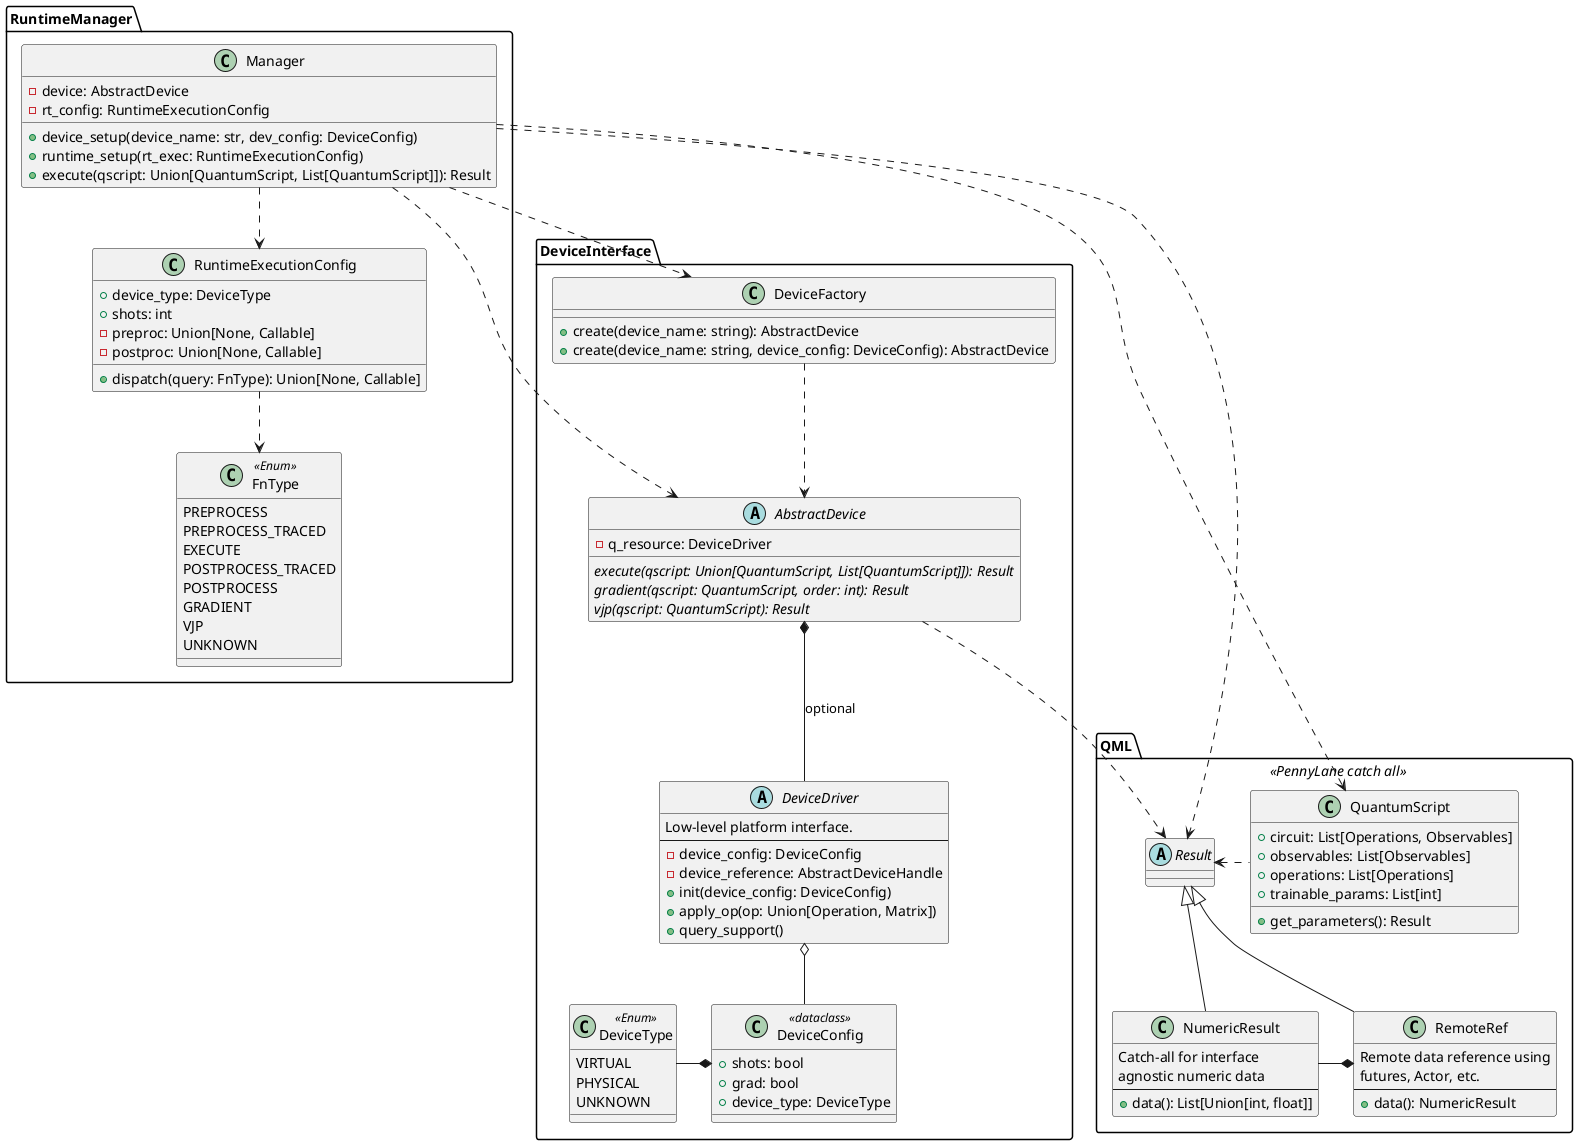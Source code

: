 @startuml

package QML <<PennyLane catch all>> {
    class QuantumScript {
        +circuit: List[Operations, Observables]
        +observables: List[Observables]
        +operations: List[Operations]
        +trainable_params: List[int]
        +get_parameters(): Result
    }

    abstract class Result

    class NumericResult{
        Catch-all for interface\nagnostic numeric data
        --
        +data(): List[Union[int, float]]
    }

    class RemoteRef{
        Remote data reference using
        futures, Actor, etc.
        --
        +data(): NumericResult
    }

    RemoteRef *-l- NumericResult


    Result <|-- NumericResult
    Result <|-- RemoteRef

    QuantumScript .l.> Result
}

package DeviceInterface <<Folder>> {
    class DeviceType <<Enum>>{
        VIRTUAL
        PHYSICAL
        UNKNOWN
    }
    class DeviceConfig <<dataclass>>{
        +shots: bool
        +grad: bool
        +device_type: DeviceType
    }
    abstract class DeviceDriver{
        Low-level platform interface.
        --
        -device_config: DeviceConfig
        -device_reference: AbstractDeviceHandle
        +init(device_config: DeviceConfig)
        +apply_op(op: Union[Operation, Matrix])
        +query_support()
    }

    abstract class AbstractDevice{
        -q_resource: DeviceDriver
        {abstract} execute(qscript: Union[QuantumScript, List[QuantumScript]]): Result
        {abstract} gradient(qscript: QuantumScript, order: int): Result
        {abstract} vjp(qscript: QuantumScript): Result
    }

    DeviceConfig *-l- DeviceType

    AbstractDevice ..> Result
    AbstractDevice *-- DeviceDriver : optional
    DeviceDriver o-- DeviceConfig

    class DeviceFactory{
        +create(device_name: string): AbstractDevice
        +create(device_name: string, device_config: DeviceConfig): AbstractDevice
    }
    DeviceFactory ..> AbstractDevice

}

package RuntimeManager <<Folder>> {
    class Manager{
        -device: AbstractDevice
        -rt_config: RuntimeExecutionConfig
        +device_setup(device_name: str, dev_config: DeviceConfig)
        +runtime_setup(rt_exec: RuntimeExecutionConfig)
        +execute(qscript: Union[QuantumScript, List[QuantumScript]]): Result
    }

    class FnType <<Enum>>{
        PREPROCESS
        PREPROCESS_TRACED
        EXECUTE
        POSTPROCESS_TRACED
        POSTPROCESS
        GRADIENT
        VJP
        UNKNOWN
    }

    class RuntimeExecutionConfig {
        +device_type: DeviceType
        +shots: int
        -preproc: Union[None, Callable]
        '-preproc_traced: Union[None, Callable]
        -postproc: Union[None, Callable]
        '-postproc_traced: Union[None, Callable]
        +dispatch(query: FnType): Union[None, Callable]
    }

    RuntimeExecutionConfig ..> FnType
    Manager ..> RuntimeExecutionConfig
    Manager ..> DeviceFactory
    Manager ..> AbstractDevice
    Manager ..> Result
    Manager ..> QuantumScript
}

@enduml
